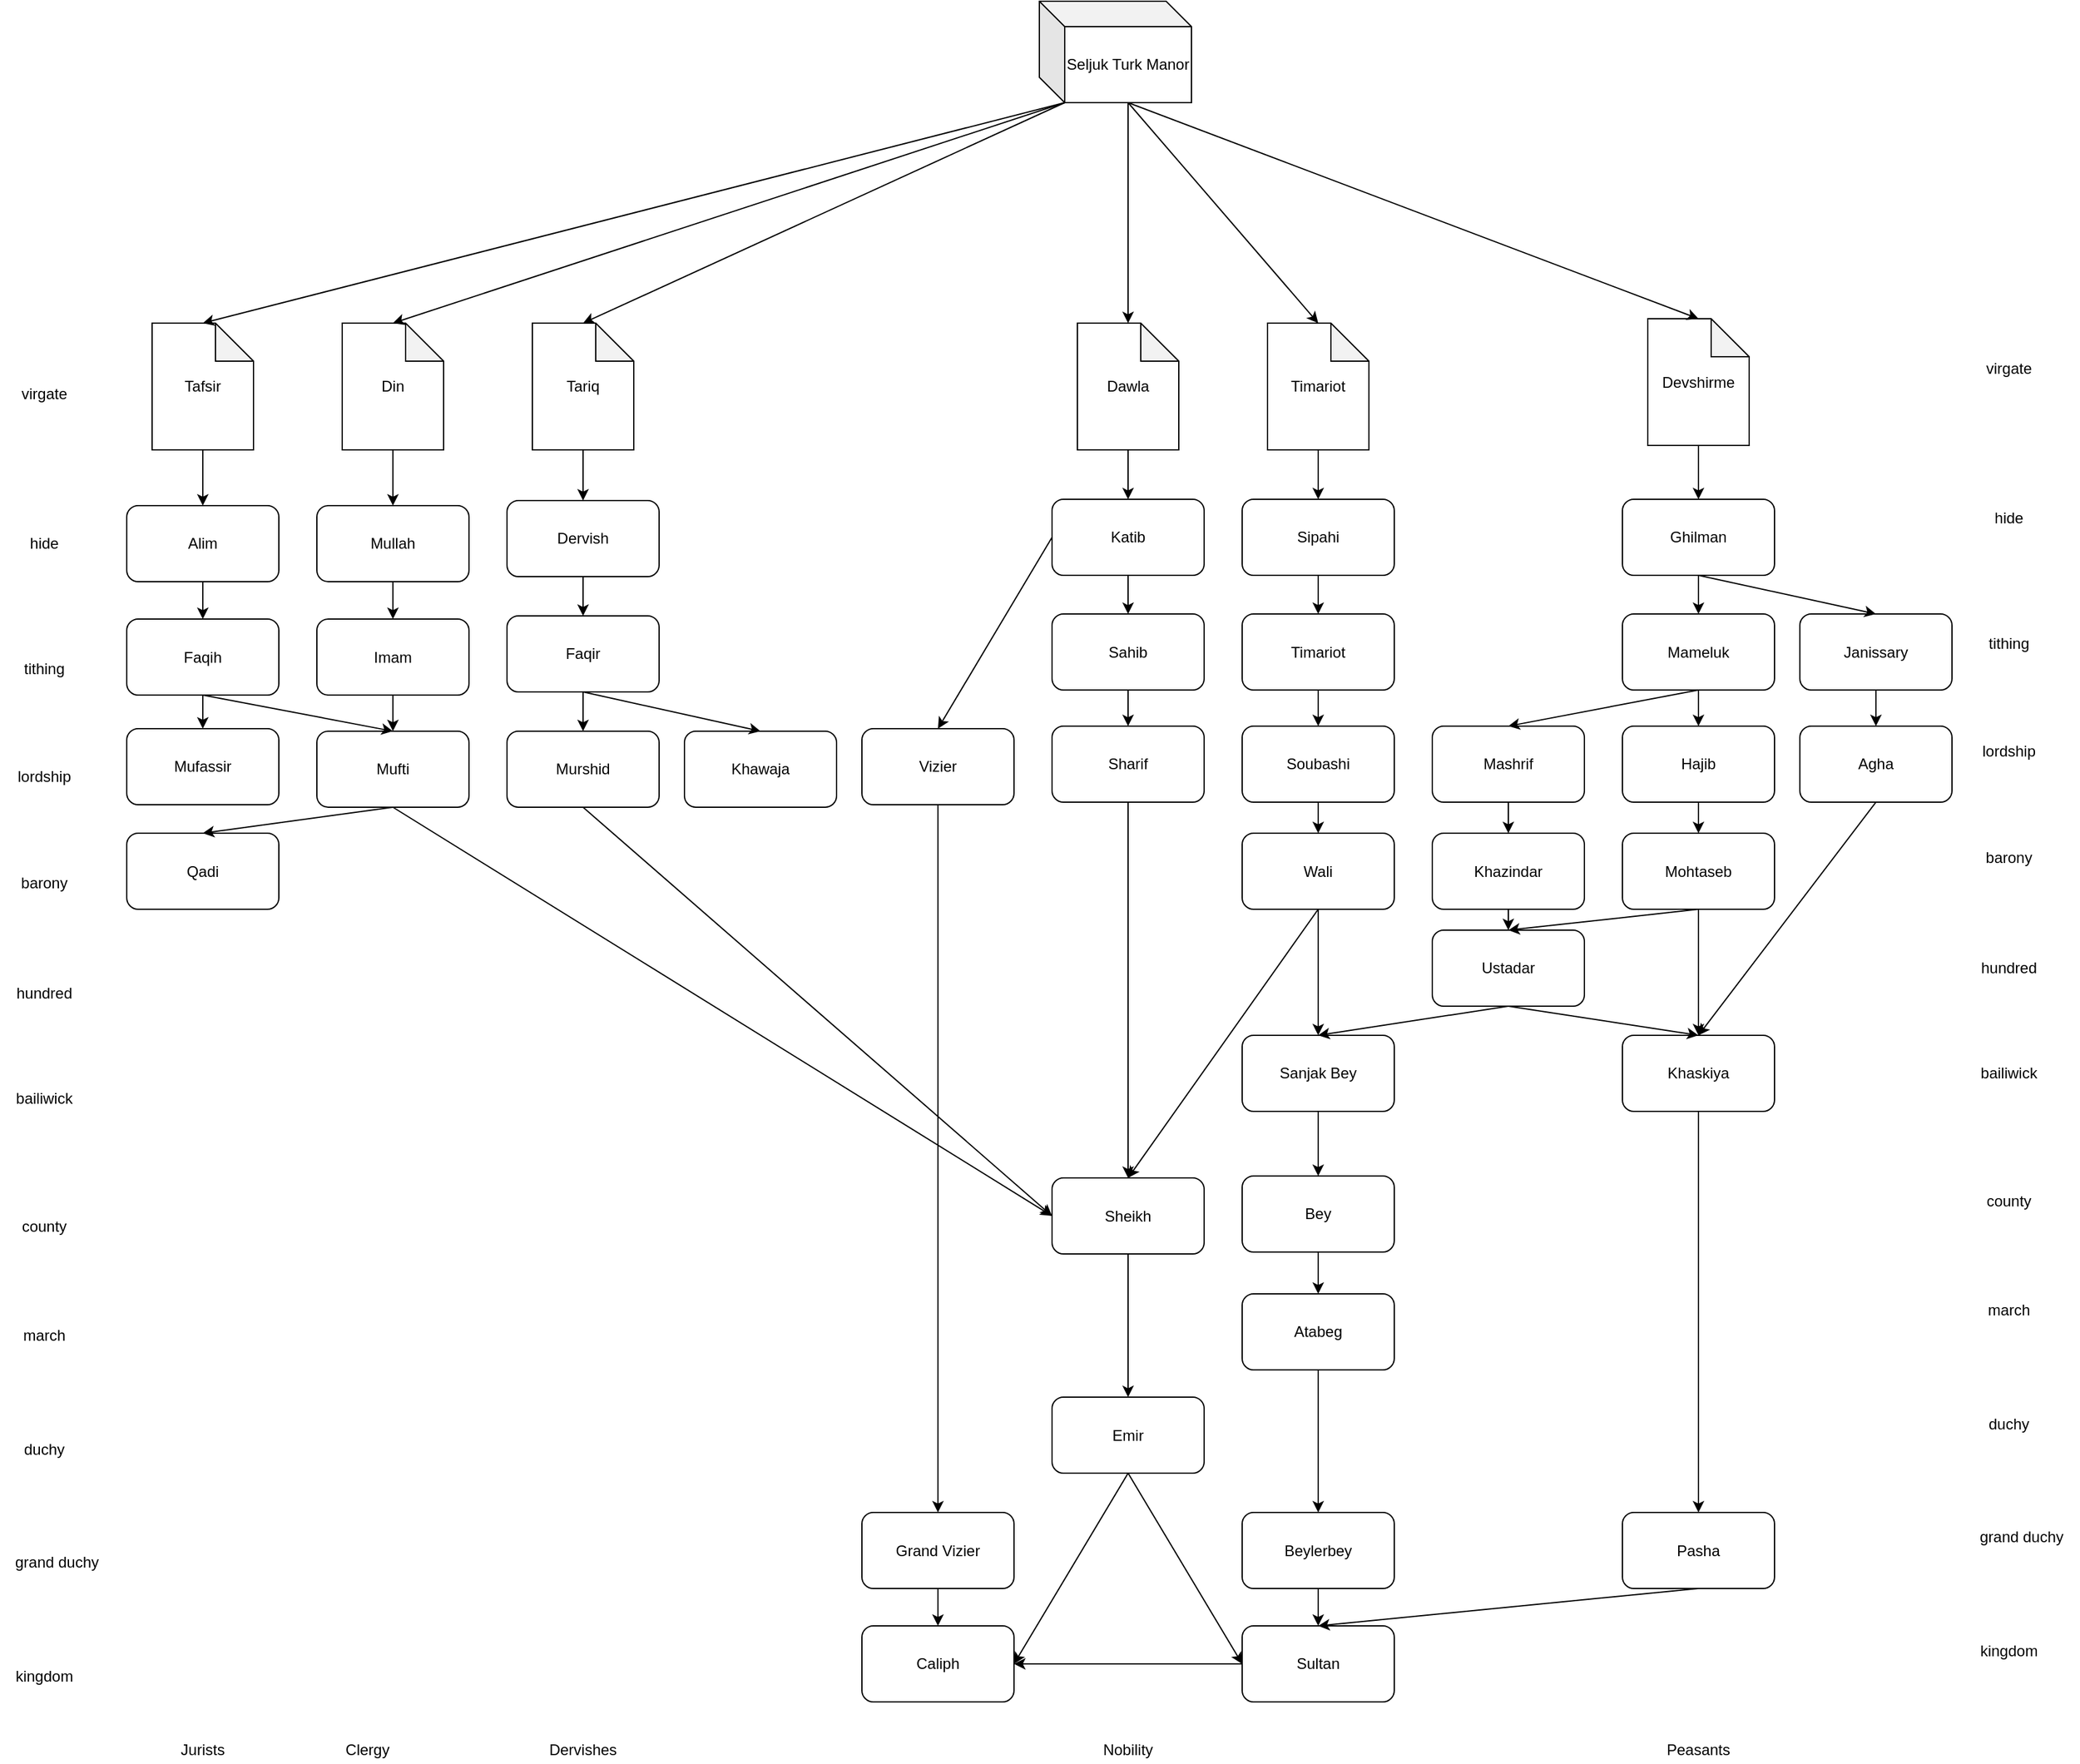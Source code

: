 <mxfile version="12.4.2" type="device" pages="1"><diagram id="577kMgrjLjcIPQRjJjS9" name="Page-1"><mxGraphModel dx="1422" dy="769" grid="1" gridSize="10" guides="1" tooltips="1" connect="1" arrows="1" fold="1" page="1" pageScale="1" pageWidth="827" pageHeight="1169" math="0" shadow="0"><root><mxCell id="0"/><mxCell id="1" parent="0"/><mxCell id="hvgbdejK1Dihxdt4w-lc-1" value="Devshirme" style="shape=note;whiteSpace=wrap;html=1;backgroundOutline=1;darkOpacity=0.05;" vertex="1" parent="1"><mxGeometry x="1300" y="250.5" width="80" height="100" as="geometry"/></mxCell><mxCell id="hvgbdejK1Dihxdt4w-lc-2" value="Dawla" style="shape=note;whiteSpace=wrap;html=1;backgroundOutline=1;darkOpacity=0.05;" vertex="1" parent="1"><mxGeometry x="850" y="254" width="80" height="100" as="geometry"/></mxCell><mxCell id="hvgbdejK1Dihxdt4w-lc-3" value="Seljuk Turk Manor" style="shape=cube;whiteSpace=wrap;html=1;boundedLbl=1;backgroundOutline=1;darkOpacity=0.05;darkOpacity2=0.1;" vertex="1" parent="1"><mxGeometry x="820" width="120" height="80" as="geometry"/></mxCell><mxCell id="hvgbdejK1Dihxdt4w-lc-4" value="Katib" style="rounded=1;whiteSpace=wrap;html=1;" vertex="1" parent="1"><mxGeometry x="830" y="393" width="120" height="60" as="geometry"/></mxCell><mxCell id="hvgbdejK1Dihxdt4w-lc-5" value="Sipahi" style="rounded=1;whiteSpace=wrap;html=1;" vertex="1" parent="1"><mxGeometry x="980" y="393" width="120" height="60" as="geometry"/></mxCell><mxCell id="hvgbdejK1Dihxdt4w-lc-6" value="Timariot" style="shape=note;whiteSpace=wrap;html=1;backgroundOutline=1;darkOpacity=0.05;" vertex="1" parent="1"><mxGeometry x="1000" y="254" width="80" height="100" as="geometry"/></mxCell><mxCell id="hvgbdejK1Dihxdt4w-lc-7" value="" style="endArrow=classic;html=1;exitX=0.5;exitY=1;exitDx=0;exitDy=0;exitPerimeter=0;entryX=0.5;entryY=0;entryDx=0;entryDy=0;" edge="1" parent="1" source="hvgbdejK1Dihxdt4w-lc-2" target="hvgbdejK1Dihxdt4w-lc-4"><mxGeometry width="50" height="50" relative="1" as="geometry"><mxPoint x="-170" y="1060" as="sourcePoint"/><mxPoint x="890.0" y="393" as="targetPoint"/></mxGeometry></mxCell><mxCell id="hvgbdejK1Dihxdt4w-lc-8" value="" style="endArrow=classic;html=1;exitX=0.5;exitY=1;exitDx=0;exitDy=0;exitPerimeter=0;entryX=0.5;entryY=0;entryDx=0;entryDy=0;" edge="1" parent="1" source="hvgbdejK1Dihxdt4w-lc-6" target="hvgbdejK1Dihxdt4w-lc-5"><mxGeometry width="50" height="50" relative="1" as="geometry"><mxPoint x="-170" y="1060" as="sourcePoint"/><mxPoint x="190" y="660" as="targetPoint"/></mxGeometry></mxCell><mxCell id="hvgbdejK1Dihxdt4w-lc-9" value="" style="endArrow=classic;html=1;entryX=0.5;entryY=0;entryDx=0;entryDy=0;exitX=0.5;exitY=1;exitDx=0;exitDy=0;exitPerimeter=0;" edge="1" parent="1" source="hvgbdejK1Dihxdt4w-lc-1" target="hvgbdejK1Dihxdt4w-lc-23"><mxGeometry width="50" height="50" relative="1" as="geometry"><mxPoint x="1320" y="370" as="sourcePoint"/><mxPoint x="1050" y="732" as="targetPoint"/></mxGeometry></mxCell><mxCell id="hvgbdejK1Dihxdt4w-lc-10" value="Timariot" style="rounded=1;whiteSpace=wrap;html=1;" vertex="1" parent="1"><mxGeometry x="980" y="483.5" width="120" height="60" as="geometry"/></mxCell><mxCell id="hvgbdejK1Dihxdt4w-lc-11" value="Sahib" style="rounded=1;whiteSpace=wrap;html=1;" vertex="1" parent="1"><mxGeometry x="830" y="483.5" width="120" height="60" as="geometry"/></mxCell><mxCell id="hvgbdejK1Dihxdt4w-lc-12" value="Sharif" style="rounded=1;whiteSpace=wrap;html=1;" vertex="1" parent="1"><mxGeometry x="830" y="572" width="120" height="60" as="geometry"/></mxCell><mxCell id="hvgbdejK1Dihxdt4w-lc-13" value="Wali" style="rounded=1;whiteSpace=wrap;html=1;" vertex="1" parent="1"><mxGeometry x="980" y="656.5" width="120" height="60" as="geometry"/></mxCell><mxCell id="hvgbdejK1Dihxdt4w-lc-14" value="Vizier" style="rounded=1;whiteSpace=wrap;html=1;" vertex="1" parent="1"><mxGeometry x="680" y="574" width="120" height="60" as="geometry"/></mxCell><mxCell id="hvgbdejK1Dihxdt4w-lc-15" value="Sheikh" style="rounded=1;whiteSpace=wrap;html=1;" vertex="1" parent="1"><mxGeometry x="830" y="928.5" width="120" height="60" as="geometry"/></mxCell><mxCell id="hvgbdejK1Dihxdt4w-lc-16" value="Emir" style="rounded=1;whiteSpace=wrap;html=1;" vertex="1" parent="1"><mxGeometry x="830" y="1101.5" width="120" height="60" as="geometry"/></mxCell><mxCell id="hvgbdejK1Dihxdt4w-lc-17" value="" style="endArrow=classic;html=1;entryX=0.5;entryY=0;entryDx=0;entryDy=0;exitX=0.5;exitY=1;exitDx=0;exitDy=0;" edge="1" parent="1" source="hvgbdejK1Dihxdt4w-lc-15" target="hvgbdejK1Dihxdt4w-lc-16"><mxGeometry width="50" height="50" relative="1" as="geometry"><mxPoint x="-180" y="1330" as="sourcePoint"/><mxPoint x="890.0" y="1015" as="targetPoint"/></mxGeometry></mxCell><mxCell id="hvgbdejK1Dihxdt4w-lc-18" value="" style="endArrow=classic;html=1;entryX=0.5;entryY=0;entryDx=0;entryDy=0;exitX=0.5;exitY=1;exitDx=0;exitDy=0;" edge="1" parent="1" source="hvgbdejK1Dihxdt4w-lc-13" target="hvgbdejK1Dihxdt4w-lc-15"><mxGeometry width="50" height="50" relative="1" as="geometry"><mxPoint x="890.0" y="805" as="sourcePoint"/><mxPoint x="-130" y="1280" as="targetPoint"/></mxGeometry></mxCell><mxCell id="hvgbdejK1Dihxdt4w-lc-19" value="" style="endArrow=classic;html=1;entryX=0.5;entryY=0;entryDx=0;entryDy=0;exitX=0.5;exitY=1;exitDx=0;exitDy=0;" edge="1" parent="1" source="hvgbdejK1Dihxdt4w-lc-12" target="hvgbdejK1Dihxdt4w-lc-15"><mxGeometry width="50" height="50" relative="1" as="geometry"><mxPoint x="-180" y="1330" as="sourcePoint"/><mxPoint x="-130" y="1280" as="targetPoint"/></mxGeometry></mxCell><mxCell id="hvgbdejK1Dihxdt4w-lc-20" value="" style="endArrow=classic;html=1;entryX=0.5;entryY=0;entryDx=0;entryDy=0;exitX=0.5;exitY=1;exitDx=0;exitDy=0;" edge="1" parent="1" source="hvgbdejK1Dihxdt4w-lc-11" target="hvgbdejK1Dihxdt4w-lc-12"><mxGeometry width="50" height="50" relative="1" as="geometry"><mxPoint x="-180" y="1330" as="sourcePoint"/><mxPoint x="-130" y="1280" as="targetPoint"/></mxGeometry></mxCell><mxCell id="hvgbdejK1Dihxdt4w-lc-21" value="" style="endArrow=classic;html=1;entryX=0.5;entryY=0;entryDx=0;entryDy=0;exitX=0.5;exitY=1;exitDx=0;exitDy=0;" edge="1" parent="1" source="hvgbdejK1Dihxdt4w-lc-4" target="hvgbdejK1Dihxdt4w-lc-11"><mxGeometry width="50" height="50" relative="1" as="geometry"><mxPoint x="890.0" y="453" as="sourcePoint"/><mxPoint x="-130" y="1280" as="targetPoint"/></mxGeometry></mxCell><mxCell id="hvgbdejK1Dihxdt4w-lc-22" value="" style="endArrow=classic;html=1;entryX=0.5;entryY=0;entryDx=0;entryDy=0;exitX=0.5;exitY=1;exitDx=0;exitDy=0;" edge="1" parent="1" source="hvgbdejK1Dihxdt4w-lc-14" target="hvgbdejK1Dihxdt4w-lc-80"><mxGeometry width="50" height="50" relative="1" as="geometry"><mxPoint x="740" y="860" as="sourcePoint"/><mxPoint x="740" y="928.5" as="targetPoint"/></mxGeometry></mxCell><mxCell id="hvgbdejK1Dihxdt4w-lc-23" value="Ghilman" style="rounded=1;whiteSpace=wrap;html=1;" vertex="1" parent="1"><mxGeometry x="1280" y="393" width="120" height="60" as="geometry"/></mxCell><mxCell id="hvgbdejK1Dihxdt4w-lc-24" value="Sultan" style="rounded=1;whiteSpace=wrap;html=1;" vertex="1" parent="1"><mxGeometry x="980" y="1282" width="120" height="60" as="geometry"/></mxCell><mxCell id="hvgbdejK1Dihxdt4w-lc-25" value="Mameluk" style="rounded=1;whiteSpace=wrap;html=1;" vertex="1" parent="1"><mxGeometry x="1280" y="483.5" width="120" height="60" as="geometry"/></mxCell><mxCell id="hvgbdejK1Dihxdt4w-lc-26" value="" style="endArrow=classic;html=1;exitX=0.5;exitY=1;exitDx=0;exitDy=0;" edge="1" parent="1" source="hvgbdejK1Dihxdt4w-lc-23" target="hvgbdejK1Dihxdt4w-lc-25"><mxGeometry width="50" height="50" relative="1" as="geometry"><mxPoint x="830" y="1422" as="sourcePoint"/><mxPoint x="880" y="1372" as="targetPoint"/></mxGeometry></mxCell><mxCell id="hvgbdejK1Dihxdt4w-lc-27" value="" style="endArrow=classic;html=1;entryX=0.5;entryY=0;entryDx=0;entryDy=0;exitX=0.5;exitY=1;exitDx=0;exitDy=0;" edge="1" parent="1" source="hvgbdejK1Dihxdt4w-lc-116" target="hvgbdejK1Dihxdt4w-lc-110"><mxGeometry width="50" height="50" relative="1" as="geometry"><mxPoint x="1840" y="1119.5" as="sourcePoint"/><mxPoint x="1170" y="1361.5" as="targetPoint"/></mxGeometry></mxCell><mxCell id="hvgbdejK1Dihxdt4w-lc-28" value="" style="endArrow=classic;html=1;entryX=0.5;entryY=0;entryDx=0;entryDy=0;exitX=0.5;exitY=1;exitDx=0;exitDy=0;" edge="1" parent="1" source="hvgbdejK1Dihxdt4w-lc-128" target="hvgbdejK1Dihxdt4w-lc-13"><mxGeometry width="50" height="50" relative="1" as="geometry"><mxPoint x="940" y="650" as="sourcePoint"/><mxPoint x="160" y="730" as="targetPoint"/></mxGeometry></mxCell><mxCell id="hvgbdejK1Dihxdt4w-lc-29" value="" style="endArrow=classic;html=1;exitX=0.5;exitY=1;exitDx=0;exitDy=0;entryX=0.5;entryY=0;entryDx=0;entryDy=0;" edge="1" parent="1" source="hvgbdejK1Dihxdt4w-lc-5" target="hvgbdejK1Dihxdt4w-lc-10"><mxGeometry width="50" height="50" relative="1" as="geometry"><mxPoint x="-260" y="1420" as="sourcePoint"/><mxPoint x="250" y="1210" as="targetPoint"/></mxGeometry></mxCell><mxCell id="hvgbdejK1Dihxdt4w-lc-30" value="Tafsir" style="shape=note;whiteSpace=wrap;html=1;backgroundOutline=1;darkOpacity=0.05;" vertex="1" parent="1"><mxGeometry x="120" y="254" width="80" height="100" as="geometry"/></mxCell><mxCell id="hvgbdejK1Dihxdt4w-lc-31" value="Mullah" style="rounded=1;whiteSpace=wrap;html=1;" vertex="1" parent="1"><mxGeometry x="250" y="398" width="120" height="60" as="geometry"/></mxCell><mxCell id="hvgbdejK1Dihxdt4w-lc-32" value="Imam" style="rounded=1;whiteSpace=wrap;html=1;" vertex="1" parent="1"><mxGeometry x="250" y="487.5" width="120" height="60" as="geometry"/></mxCell><mxCell id="hvgbdejK1Dihxdt4w-lc-33" value="Caliph" style="rounded=1;whiteSpace=wrap;html=1;" vertex="1" parent="1"><mxGeometry x="680" y="1282" width="120" height="60" as="geometry"/></mxCell><mxCell id="hvgbdejK1Dihxdt4w-lc-34" value="Mufti" style="rounded=1;whiteSpace=wrap;html=1;" vertex="1" parent="1"><mxGeometry x="250" y="576" width="120" height="60" as="geometry"/></mxCell><mxCell id="hvgbdejK1Dihxdt4w-lc-35" value="" style="endArrow=classic;html=1;entryX=0.5;entryY=0;entryDx=0;entryDy=0;exitX=0.5;exitY=1;exitDx=0;exitDy=0;" edge="1" parent="1" source="hvgbdejK1Dihxdt4w-lc-31" target="hvgbdejK1Dihxdt4w-lc-32"><mxGeometry width="50" height="50" relative="1" as="geometry"><mxPoint x="-310" y="1431" as="sourcePoint"/><mxPoint x="-260" y="1381" as="targetPoint"/></mxGeometry></mxCell><mxCell id="hvgbdejK1Dihxdt4w-lc-36" value="Din" style="shape=note;whiteSpace=wrap;html=1;backgroundOutline=1;darkOpacity=0.05;" vertex="1" parent="1"><mxGeometry x="270" y="254" width="80" height="100" as="geometry"/></mxCell><mxCell id="hvgbdejK1Dihxdt4w-lc-37" value="Dervish" style="rounded=1;whiteSpace=wrap;html=1;" vertex="1" parent="1"><mxGeometry x="400" y="394" width="120" height="60" as="geometry"/></mxCell><mxCell id="hvgbdejK1Dihxdt4w-lc-38" value="Faqir" style="rounded=1;whiteSpace=wrap;html=1;" vertex="1" parent="1"><mxGeometry x="400" y="485" width="120" height="60" as="geometry"/></mxCell><mxCell id="hvgbdejK1Dihxdt4w-lc-39" value="Murshid" style="rounded=1;whiteSpace=wrap;html=1;" vertex="1" parent="1"><mxGeometry x="400" y="576" width="120" height="60" as="geometry"/></mxCell><mxCell id="hvgbdejK1Dihxdt4w-lc-40" value="" style="endArrow=classic;html=1;entryX=0.5;entryY=0;entryDx=0;entryDy=0;exitX=0.5;exitY=1;exitDx=0;exitDy=0;" edge="1" parent="1" source="hvgbdejK1Dihxdt4w-lc-37" target="hvgbdejK1Dihxdt4w-lc-38"><mxGeometry width="50" height="50" relative="1" as="geometry"><mxPoint x="-70" y="1069" as="sourcePoint"/><mxPoint x="-20" y="1019" as="targetPoint"/></mxGeometry></mxCell><mxCell id="hvgbdejK1Dihxdt4w-lc-41" value="" style="endArrow=classic;html=1;entryX=0.5;entryY=0;entryDx=0;entryDy=0;exitX=0.5;exitY=1;exitDx=0;exitDy=0;exitPerimeter=0;" edge="1" parent="1" source="hvgbdejK1Dihxdt4w-lc-36" target="hvgbdejK1Dihxdt4w-lc-31"><mxGeometry width="50" height="50" relative="1" as="geometry"><mxPoint x="-70" y="1069" as="sourcePoint"/><mxPoint x="-20" y="1019" as="targetPoint"/></mxGeometry></mxCell><mxCell id="hvgbdejK1Dihxdt4w-lc-42" value="" style="endArrow=classic;html=1;entryX=0.5;entryY=0;entryDx=0;entryDy=0;exitX=0.5;exitY=1;exitDx=0;exitDy=0;" edge="1" parent="1" source="hvgbdejK1Dihxdt4w-lc-38" target="hvgbdejK1Dihxdt4w-lc-39"><mxGeometry width="50" height="50" relative="1" as="geometry"><mxPoint x="-120" y="1429" as="sourcePoint"/><mxPoint x="-70" y="1379" as="targetPoint"/></mxGeometry></mxCell><mxCell id="hvgbdejK1Dihxdt4w-lc-43" value="virgate" style="text;html=1;strokeColor=none;fillColor=none;align=center;verticalAlign=middle;whiteSpace=wrap;rounded=0;" vertex="1" parent="1"><mxGeometry x="1565" y="280" width="40" height="20" as="geometry"/></mxCell><mxCell id="hvgbdejK1Dihxdt4w-lc-44" value="hide" style="text;html=1;strokeColor=none;fillColor=none;align=center;verticalAlign=middle;whiteSpace=wrap;rounded=0;" vertex="1" parent="1"><mxGeometry x="1565" y="398" width="40" height="20" as="geometry"/></mxCell><mxCell id="hvgbdejK1Dihxdt4w-lc-45" value="tithing" style="text;html=1;strokeColor=none;fillColor=none;align=center;verticalAlign=middle;whiteSpace=wrap;rounded=0;" vertex="1" parent="1"><mxGeometry x="1565" y="497" width="40" height="20" as="geometry"/></mxCell><mxCell id="hvgbdejK1Dihxdt4w-lc-46" value="barony" style="text;html=1;strokeColor=none;fillColor=none;align=center;verticalAlign=middle;whiteSpace=wrap;rounded=0;" vertex="1" parent="1"><mxGeometry x="1565" y="666" width="40" height="20" as="geometry"/></mxCell><mxCell id="hvgbdejK1Dihxdt4w-lc-47" value="hundred" style="text;html=1;strokeColor=none;fillColor=none;align=center;verticalAlign=middle;whiteSpace=wrap;rounded=0;" vertex="1" parent="1"><mxGeometry x="1565" y="753" width="40" height="20" as="geometry"/></mxCell><mxCell id="hvgbdejK1Dihxdt4w-lc-48" value="bailiwick" style="text;html=1;strokeColor=none;fillColor=none;align=center;verticalAlign=middle;whiteSpace=wrap;rounded=0;" vertex="1" parent="1"><mxGeometry x="1565" y="836" width="40" height="20" as="geometry"/></mxCell><mxCell id="hvgbdejK1Dihxdt4w-lc-49" value="lordship" style="text;html=1;strokeColor=none;fillColor=none;align=center;verticalAlign=middle;whiteSpace=wrap;rounded=0;" vertex="1" parent="1"><mxGeometry x="1565" y="581.5" width="40" height="20" as="geometry"/></mxCell><mxCell id="hvgbdejK1Dihxdt4w-lc-50" value="county" style="text;html=1;strokeColor=none;fillColor=none;align=center;verticalAlign=middle;whiteSpace=wrap;rounded=0;" vertex="1" parent="1"><mxGeometry x="1565" y="936.5" width="40" height="20" as="geometry"/></mxCell><mxCell id="hvgbdejK1Dihxdt4w-lc-51" value="march" style="text;html=1;strokeColor=none;fillColor=none;align=center;verticalAlign=middle;whiteSpace=wrap;rounded=0;" vertex="1" parent="1"><mxGeometry x="1565" y="1023" width="40" height="20" as="geometry"/></mxCell><mxCell id="hvgbdejK1Dihxdt4w-lc-52" value="duchy" style="text;html=1;strokeColor=none;fillColor=none;align=center;verticalAlign=middle;whiteSpace=wrap;rounded=0;" vertex="1" parent="1"><mxGeometry x="1565" y="1112.5" width="40" height="20" as="geometry"/></mxCell><mxCell id="hvgbdejK1Dihxdt4w-lc-53" value="kingdom" style="text;html=1;strokeColor=none;fillColor=none;align=center;verticalAlign=middle;whiteSpace=wrap;rounded=0;" vertex="1" parent="1"><mxGeometry x="1565" y="1291.5" width="40" height="20" as="geometry"/></mxCell><mxCell id="hvgbdejK1Dihxdt4w-lc-54" value="grand duchy" style="text;html=1;strokeColor=none;fillColor=none;align=center;verticalAlign=middle;whiteSpace=wrap;rounded=0;" vertex="1" parent="1"><mxGeometry x="1550" y="1202" width="90" height="20" as="geometry"/></mxCell><mxCell id="hvgbdejK1Dihxdt4w-lc-55" value="Janissary" style="rounded=1;whiteSpace=wrap;html=1;" vertex="1" parent="1"><mxGeometry x="1420" y="483.5" width="120" height="60" as="geometry"/></mxCell><mxCell id="hvgbdejK1Dihxdt4w-lc-56" value="" style="endArrow=classic;html=1;exitX=0.5;exitY=1;exitDx=0;exitDy=0;entryX=0.5;entryY=0;entryDx=0;entryDy=0;" edge="1" parent="1" source="hvgbdejK1Dihxdt4w-lc-23" target="hvgbdejK1Dihxdt4w-lc-55"><mxGeometry width="50" height="50" relative="1" as="geometry"><mxPoint x="1470" y="595" as="sourcePoint"/><mxPoint x="1350" y="477" as="targetPoint"/></mxGeometry></mxCell><mxCell id="hvgbdejK1Dihxdt4w-lc-57" value="Agha" style="rounded=1;whiteSpace=wrap;html=1;" vertex="1" parent="1"><mxGeometry x="1420" y="572" width="120" height="60" as="geometry"/></mxCell><mxCell id="hvgbdejK1Dihxdt4w-lc-58" value="" style="endArrow=classic;html=1;entryX=0.5;entryY=0;entryDx=0;entryDy=0;" edge="1" parent="1" source="hvgbdejK1Dihxdt4w-lc-55" target="hvgbdejK1Dihxdt4w-lc-57"><mxGeometry width="50" height="50" relative="1" as="geometry"><mxPoint x="980" y="1327" as="sourcePoint"/><mxPoint x="1030" y="1277" as="targetPoint"/></mxGeometry></mxCell><mxCell id="hvgbdejK1Dihxdt4w-lc-59" value="virgate" style="text;html=1;strokeColor=none;fillColor=none;align=center;verticalAlign=middle;whiteSpace=wrap;rounded=0;" vertex="1" parent="1"><mxGeometry x="15" y="300" width="40" height="20" as="geometry"/></mxCell><mxCell id="hvgbdejK1Dihxdt4w-lc-60" value="hide" style="text;html=1;strokeColor=none;fillColor=none;align=center;verticalAlign=middle;whiteSpace=wrap;rounded=0;" vertex="1" parent="1"><mxGeometry x="15" y="418" width="40" height="20" as="geometry"/></mxCell><mxCell id="hvgbdejK1Dihxdt4w-lc-61" value="tithing" style="text;html=1;strokeColor=none;fillColor=none;align=center;verticalAlign=middle;whiteSpace=wrap;rounded=0;" vertex="1" parent="1"><mxGeometry x="15" y="517" width="40" height="20" as="geometry"/></mxCell><mxCell id="hvgbdejK1Dihxdt4w-lc-62" value="barony" style="text;html=1;strokeColor=none;fillColor=none;align=center;verticalAlign=middle;whiteSpace=wrap;rounded=0;" vertex="1" parent="1"><mxGeometry x="15" y="686" width="40" height="20" as="geometry"/></mxCell><mxCell id="hvgbdejK1Dihxdt4w-lc-63" value="hundred" style="text;html=1;strokeColor=none;fillColor=none;align=center;verticalAlign=middle;whiteSpace=wrap;rounded=0;" vertex="1" parent="1"><mxGeometry x="15" y="773" width="40" height="20" as="geometry"/></mxCell><mxCell id="hvgbdejK1Dihxdt4w-lc-64" value="bailiwick" style="text;html=1;strokeColor=none;fillColor=none;align=center;verticalAlign=middle;whiteSpace=wrap;rounded=0;" vertex="1" parent="1"><mxGeometry x="15" y="856" width="40" height="20" as="geometry"/></mxCell><mxCell id="hvgbdejK1Dihxdt4w-lc-65" value="lordship" style="text;html=1;strokeColor=none;fillColor=none;align=center;verticalAlign=middle;whiteSpace=wrap;rounded=0;" vertex="1" parent="1"><mxGeometry x="15" y="601.5" width="40" height="20" as="geometry"/></mxCell><mxCell id="hvgbdejK1Dihxdt4w-lc-66" value="county" style="text;html=1;strokeColor=none;fillColor=none;align=center;verticalAlign=middle;whiteSpace=wrap;rounded=0;" vertex="1" parent="1"><mxGeometry x="15" y="956.5" width="40" height="20" as="geometry"/></mxCell><mxCell id="hvgbdejK1Dihxdt4w-lc-67" value="march" style="text;html=1;strokeColor=none;fillColor=none;align=center;verticalAlign=middle;whiteSpace=wrap;rounded=0;" vertex="1" parent="1"><mxGeometry x="15" y="1043" width="40" height="20" as="geometry"/></mxCell><mxCell id="hvgbdejK1Dihxdt4w-lc-68" value="duchy" style="text;html=1;strokeColor=none;fillColor=none;align=center;verticalAlign=middle;whiteSpace=wrap;rounded=0;" vertex="1" parent="1"><mxGeometry x="15" y="1132.5" width="40" height="20" as="geometry"/></mxCell><mxCell id="hvgbdejK1Dihxdt4w-lc-69" value="kingdom" style="text;html=1;strokeColor=none;fillColor=none;align=center;verticalAlign=middle;whiteSpace=wrap;rounded=0;" vertex="1" parent="1"><mxGeometry x="15" y="1311.5" width="40" height="20" as="geometry"/></mxCell><mxCell id="hvgbdejK1Dihxdt4w-lc-70" value="grand duchy" style="text;html=1;strokeColor=none;fillColor=none;align=center;verticalAlign=middle;whiteSpace=wrap;rounded=0;" vertex="1" parent="1"><mxGeometry y="1222" width="90" height="20" as="geometry"/></mxCell><mxCell id="hvgbdejK1Dihxdt4w-lc-71" value="Clergy" style="text;html=1;strokeColor=none;fillColor=none;align=center;verticalAlign=middle;whiteSpace=wrap;rounded=0;" vertex="1" parent="1"><mxGeometry x="270" y="1370" width="40" height="20" as="geometry"/></mxCell><mxCell id="hvgbdejK1Dihxdt4w-lc-72" value="Nobility" style="text;html=1;strokeColor=none;fillColor=none;align=center;verticalAlign=middle;whiteSpace=wrap;rounded=0;" vertex="1" parent="1"><mxGeometry x="870" y="1370" width="40" height="20" as="geometry"/></mxCell><mxCell id="hvgbdejK1Dihxdt4w-lc-73" value="Peasants" style="text;html=1;strokeColor=none;fillColor=none;align=center;verticalAlign=middle;whiteSpace=wrap;rounded=0;" vertex="1" parent="1"><mxGeometry x="1320" y="1370" width="40" height="20" as="geometry"/></mxCell><mxCell id="hvgbdejK1Dihxdt4w-lc-74" value="" style="endArrow=classic;html=1;exitX=0;exitY=0;exitDx=70;exitDy=80;exitPerimeter=0;entryX=0.5;entryY=0;entryDx=0;entryDy=0;entryPerimeter=0;" edge="1" parent="1" source="hvgbdejK1Dihxdt4w-lc-3" target="hvgbdejK1Dihxdt4w-lc-2"><mxGeometry width="50" height="50" relative="1" as="geometry"><mxPoint x="220" y="1480" as="sourcePoint"/><mxPoint x="820" y="235.882" as="targetPoint"/></mxGeometry></mxCell><mxCell id="hvgbdejK1Dihxdt4w-lc-75" value="" style="endArrow=classic;html=1;entryX=0.5;entryY=0;entryDx=0;entryDy=0;entryPerimeter=0;exitX=0;exitY=0;exitDx=70;exitDy=80;exitPerimeter=0;" edge="1" parent="1" source="hvgbdejK1Dihxdt4w-lc-3" target="hvgbdejK1Dihxdt4w-lc-6"><mxGeometry width="50" height="50" relative="1" as="geometry"><mxPoint x="600" y="100" as="sourcePoint"/><mxPoint x="440" y="282.0" as="targetPoint"/></mxGeometry></mxCell><mxCell id="hvgbdejK1Dihxdt4w-lc-76" value="" style="endArrow=classic;html=1;entryX=0.5;entryY=0;entryDx=0;entryDy=0;entryPerimeter=0;exitX=0;exitY=0;exitDx=20;exitDy=80;exitPerimeter=0;" edge="1" parent="1" source="hvgbdejK1Dihxdt4w-lc-3" target="hvgbdejK1Dihxdt4w-lc-36"><mxGeometry width="50" height="50" relative="1" as="geometry"><mxPoint x="410" y="80" as="sourcePoint"/><mxPoint x="-6" y="263.0" as="targetPoint"/></mxGeometry></mxCell><mxCell id="hvgbdejK1Dihxdt4w-lc-77" value="" style="endArrow=classic;html=1;entryX=0.5;entryY=0;entryDx=0;entryDy=0;entryPerimeter=0;exitX=0;exitY=0;exitDx=20;exitDy=80;exitPerimeter=0;" edge="1" parent="1" source="hvgbdejK1Dihxdt4w-lc-3" target="hvgbdejK1Dihxdt4w-lc-30"><mxGeometry width="50" height="50" relative="1" as="geometry"><mxPoint x="690" y="60" as="sourcePoint"/><mxPoint x="-236" y="243.0" as="targetPoint"/></mxGeometry></mxCell><mxCell id="hvgbdejK1Dihxdt4w-lc-78" value="" style="endArrow=classic;html=1;entryX=0.5;entryY=0;entryDx=0;entryDy=0;entryPerimeter=0;exitX=0;exitY=0;exitDx=70;exitDy=80;exitPerimeter=0;" edge="1" parent="1" source="hvgbdejK1Dihxdt4w-lc-3" target="hvgbdejK1Dihxdt4w-lc-1"><mxGeometry width="50" height="50" relative="1" as="geometry"><mxPoint x="1170" y="110" as="sourcePoint"/><mxPoint x="754" y="293.0" as="targetPoint"/></mxGeometry></mxCell><mxCell id="hvgbdejK1Dihxdt4w-lc-79" value="Qadi" style="rounded=1;whiteSpace=wrap;html=1;" vertex="1" parent="1"><mxGeometry x="100" y="656.5" width="120" height="60" as="geometry"/></mxCell><mxCell id="hvgbdejK1Dihxdt4w-lc-80" value="Grand Vizier" style="rounded=1;whiteSpace=wrap;html=1;" vertex="1" parent="1"><mxGeometry x="680" y="1192.5" width="120" height="60" as="geometry"/></mxCell><mxCell id="hvgbdejK1Dihxdt4w-lc-81" value="" style="endArrow=classic;html=1;entryX=0.5;entryY=0;entryDx=0;entryDy=0;exitX=0.5;exitY=1;exitDx=0;exitDy=0;" edge="1" parent="1" source="hvgbdejK1Dihxdt4w-lc-80" target="hvgbdejK1Dihxdt4w-lc-33"><mxGeometry width="50" height="50" relative="1" as="geometry"><mxPoint x="-470" y="1480" as="sourcePoint"/><mxPoint x="890" y="1280" as="targetPoint"/></mxGeometry></mxCell><mxCell id="hvgbdejK1Dihxdt4w-lc-82" value="Hajib" style="rounded=1;whiteSpace=wrap;html=1;" vertex="1" parent="1"><mxGeometry x="1280" y="572" width="120" height="60" as="geometry"/></mxCell><mxCell id="hvgbdejK1Dihxdt4w-lc-83" value="" style="endArrow=classic;html=1;entryX=0.5;entryY=0;entryDx=0;entryDy=0;exitX=0.5;exitY=1;exitDx=0;exitDy=0;" edge="1" parent="1" source="hvgbdejK1Dihxdt4w-lc-105" target="hvgbdejK1Dihxdt4w-lc-103"><mxGeometry width="50" height="50" relative="1" as="geometry"><mxPoint x="1170" y="750" as="sourcePoint"/><mxPoint x="720" y="540" as="targetPoint"/></mxGeometry></mxCell><mxCell id="hvgbdejK1Dihxdt4w-lc-84" value="" style="endArrow=classic;html=1;exitX=0;exitY=0.5;exitDx=0;exitDy=0;entryX=0.5;entryY=0;entryDx=0;entryDy=0;" edge="1" parent="1" source="hvgbdejK1Dihxdt4w-lc-4" target="hvgbdejK1Dihxdt4w-lc-14"><mxGeometry width="50" height="50" relative="1" as="geometry"><mxPoint x="150" y="1480" as="sourcePoint"/><mxPoint x="640" y="485" as="targetPoint"/></mxGeometry></mxCell><mxCell id="hvgbdejK1Dihxdt4w-lc-85" value="Faqih" style="rounded=1;whiteSpace=wrap;html=1;" vertex="1" parent="1"><mxGeometry x="100" y="487.5" width="120" height="60" as="geometry"/></mxCell><mxCell id="hvgbdejK1Dihxdt4w-lc-86" value="Alim" style="rounded=1;whiteSpace=wrap;html=1;" vertex="1" parent="1"><mxGeometry x="100" y="398" width="120" height="60" as="geometry"/></mxCell><mxCell id="hvgbdejK1Dihxdt4w-lc-87" value="Mufassir" style="rounded=1;whiteSpace=wrap;html=1;" vertex="1" parent="1"><mxGeometry x="100" y="574" width="120" height="60" as="geometry"/></mxCell><mxCell id="hvgbdejK1Dihxdt4w-lc-88" value="" style="endArrow=classic;html=1;entryX=0.5;entryY=0;entryDx=0;entryDy=0;exitX=0.5;exitY=1;exitDx=0;exitDy=0;" edge="1" parent="1" source="hvgbdejK1Dihxdt4w-lc-85" target="hvgbdejK1Dihxdt4w-lc-87"><mxGeometry width="50" height="50" relative="1" as="geometry"><mxPoint x="540" y="440" as="sourcePoint"/><mxPoint x="30" y="1430" as="targetPoint"/></mxGeometry></mxCell><mxCell id="hvgbdejK1Dihxdt4w-lc-89" value="Khawaja" style="rounded=1;whiteSpace=wrap;html=1;" vertex="1" parent="1"><mxGeometry x="540" y="576" width="120" height="60" as="geometry"/></mxCell><mxCell id="hvgbdejK1Dihxdt4w-lc-90" value="" style="endArrow=classic;html=1;exitX=0.5;exitY=1;exitDx=0;exitDy=0;entryX=0.5;entryY=0;entryDx=0;entryDy=0;" edge="1" parent="1" source="hvgbdejK1Dihxdt4w-lc-38" target="hvgbdejK1Dihxdt4w-lc-89"><mxGeometry width="50" height="50" relative="1" as="geometry"><mxPoint y="1480" as="sourcePoint"/><mxPoint x="490" y="960" as="targetPoint"/></mxGeometry></mxCell><mxCell id="hvgbdejK1Dihxdt4w-lc-91" value="Jurists" style="text;html=1;strokeColor=none;fillColor=none;align=center;verticalAlign=middle;whiteSpace=wrap;rounded=0;" vertex="1" parent="1"><mxGeometry x="140" y="1370" width="40" height="20" as="geometry"/></mxCell><mxCell id="hvgbdejK1Dihxdt4w-lc-92" value="Dervishes" style="text;html=1;strokeColor=none;fillColor=none;align=center;verticalAlign=middle;whiteSpace=wrap;rounded=0;" vertex="1" parent="1"><mxGeometry x="440" y="1370" width="40" height="20" as="geometry"/></mxCell><mxCell id="hvgbdejK1Dihxdt4w-lc-93" value="" style="endArrow=classic;html=1;exitX=0.5;exitY=1;exitDx=0;exitDy=0;entryX=0.5;entryY=0;entryDx=0;entryDy=0;" edge="1" parent="1" source="hvgbdejK1Dihxdt4w-lc-34" target="hvgbdejK1Dihxdt4w-lc-79"><mxGeometry width="50" height="50" relative="1" as="geometry"><mxPoint x="310" y="729" as="sourcePoint"/><mxPoint x="290" y="950" as="targetPoint"/></mxGeometry></mxCell><mxCell id="hvgbdejK1Dihxdt4w-lc-94" value="" style="endArrow=classic;html=1;exitX=0.5;exitY=1;exitDx=0;exitDy=0;entryX=0.5;entryY=0;entryDx=0;entryDy=0;" edge="1" parent="1" source="hvgbdejK1Dihxdt4w-lc-85" target="hvgbdejK1Dihxdt4w-lc-34"><mxGeometry width="50" height="50" relative="1" as="geometry"><mxPoint x="-10" y="1580" as="sourcePoint"/><mxPoint x="330" y="940" as="targetPoint"/></mxGeometry></mxCell><mxCell id="hvgbdejK1Dihxdt4w-lc-95" value="" style="endArrow=classic;html=1;exitX=0.5;exitY=1;exitDx=0;exitDy=0;entryX=0.5;entryY=0;entryDx=0;entryDy=0;" edge="1" parent="1" source="hvgbdejK1Dihxdt4w-lc-86" target="hvgbdejK1Dihxdt4w-lc-85"><mxGeometry width="50" height="50" relative="1" as="geometry"><mxPoint x="-10" y="1580" as="sourcePoint"/><mxPoint x="340" y="990" as="targetPoint"/></mxGeometry></mxCell><mxCell id="hvgbdejK1Dihxdt4w-lc-96" value="" style="endArrow=classic;html=1;exitX=0.5;exitY=1;exitDx=0;exitDy=0;exitPerimeter=0;entryX=0.5;entryY=0;entryDx=0;entryDy=0;" edge="1" parent="1" source="hvgbdejK1Dihxdt4w-lc-30" target="hvgbdejK1Dihxdt4w-lc-86"><mxGeometry width="50" height="50" relative="1" as="geometry"><mxPoint x="-10" y="1480" as="sourcePoint"/><mxPoint x="400" y="830" as="targetPoint"/></mxGeometry></mxCell><mxCell id="hvgbdejK1Dihxdt4w-lc-97" value="" style="endArrow=classic;html=1;exitX=0.5;exitY=1;exitDx=0;exitDy=0;entryX=0.5;entryY=0;entryDx=0;entryDy=0;" edge="1" parent="1" source="hvgbdejK1Dihxdt4w-lc-32" target="hvgbdejK1Dihxdt4w-lc-34"><mxGeometry width="50" height="50" relative="1" as="geometry"><mxPoint x="330" y="910" as="sourcePoint"/><mxPoint x="180" y="940" as="targetPoint"/></mxGeometry></mxCell><mxCell id="hvgbdejK1Dihxdt4w-lc-98" value="" style="endArrow=classic;html=1;exitX=0.5;exitY=1;exitDx=0;exitDy=0;entryX=0;entryY=0.5;entryDx=0;entryDy=0;" edge="1" parent="1" source="hvgbdejK1Dihxdt4w-lc-39" target="hvgbdejK1Dihxdt4w-lc-15"><mxGeometry width="50" height="50" relative="1" as="geometry"><mxPoint x="560" y="773" as="sourcePoint"/><mxPoint x="670" y="959" as="targetPoint"/></mxGeometry></mxCell><mxCell id="hvgbdejK1Dihxdt4w-lc-99" value="Tariq" style="shape=note;whiteSpace=wrap;html=1;backgroundOutline=1;darkOpacity=0.05;" vertex="1" parent="1"><mxGeometry x="420" y="254" width="80" height="100" as="geometry"/></mxCell><mxCell id="hvgbdejK1Dihxdt4w-lc-100" value="" style="endArrow=classic;html=1;entryX=0.5;entryY=0;entryDx=0;entryDy=0;exitX=0.5;exitY=1;exitDx=0;exitDy=0;exitPerimeter=0;" edge="1" parent="1" source="hvgbdejK1Dihxdt4w-lc-99" target="hvgbdejK1Dihxdt4w-lc-37"><mxGeometry width="50" height="50" relative="1" as="geometry"><mxPoint x="580" y="320" as="sourcePoint"/><mxPoint x="580" y="364" as="targetPoint"/></mxGeometry></mxCell><mxCell id="hvgbdejK1Dihxdt4w-lc-101" value="" style="endArrow=classic;html=1;entryX=0.5;entryY=0;entryDx=0;entryDy=0;entryPerimeter=0;exitX=0;exitY=0;exitDx=20;exitDy=80;exitPerimeter=0;" edge="1" parent="1" source="hvgbdejK1Dihxdt4w-lc-3" target="hvgbdejK1Dihxdt4w-lc-99"><mxGeometry width="50" height="50" relative="1" as="geometry"><mxPoint x="820" y="100" as="sourcePoint"/><mxPoint x="600" y="234" as="targetPoint"/></mxGeometry></mxCell><mxCell id="hvgbdejK1Dihxdt4w-lc-102" value="" style="endArrow=classic;html=1;entryX=1;entryY=0.5;entryDx=0;entryDy=0;" edge="1" parent="1" source="hvgbdejK1Dihxdt4w-lc-24" target="hvgbdejK1Dihxdt4w-lc-33"><mxGeometry width="50" height="50" relative="1" as="geometry"><mxPoint x="1100" y="1320" as="sourcePoint"/><mxPoint x="1190" y="1310" as="targetPoint"/></mxGeometry></mxCell><mxCell id="hvgbdejK1Dihxdt4w-lc-103" value="Ustadar" style="rounded=1;whiteSpace=wrap;html=1;" vertex="1" parent="1"><mxGeometry x="1130" y="733" width="120" height="60" as="geometry"/></mxCell><mxCell id="hvgbdejK1Dihxdt4w-lc-104" value="" style="endArrow=classic;html=1;exitX=0.5;exitY=1;exitDx=0;exitDy=0;entryX=0.5;entryY=0;entryDx=0;entryDy=0;" edge="1" parent="1" source="hvgbdejK1Dihxdt4w-lc-25" target="hvgbdejK1Dihxdt4w-lc-82"><mxGeometry width="50" height="50" relative="1" as="geometry"><mxPoint x="1310" y="510" as="sourcePoint"/><mxPoint x="1310" y="540" as="targetPoint"/></mxGeometry></mxCell><mxCell id="hvgbdejK1Dihxdt4w-lc-105" value="Khazindar" style="rounded=1;whiteSpace=wrap;html=1;" vertex="1" parent="1"><mxGeometry x="1130" y="656.5" width="120" height="60" as="geometry"/></mxCell><mxCell id="hvgbdejK1Dihxdt4w-lc-106" value="Mashrif" style="rounded=1;whiteSpace=wrap;html=1;" vertex="1" parent="1"><mxGeometry x="1130" y="572" width="120" height="60" as="geometry"/></mxCell><mxCell id="hvgbdejK1Dihxdt4w-lc-107" value="Mohtaseb" style="rounded=1;whiteSpace=wrap;html=1;" vertex="1" parent="1"><mxGeometry x="1280" y="656.5" width="120" height="60" as="geometry"/></mxCell><mxCell id="hvgbdejK1Dihxdt4w-lc-108" value="Bey" style="rounded=1;whiteSpace=wrap;html=1;" vertex="1" parent="1"><mxGeometry x="980" y="927" width="120" height="60" as="geometry"/></mxCell><mxCell id="hvgbdejK1Dihxdt4w-lc-109" value="Sanjak Bey" style="rounded=1;whiteSpace=wrap;html=1;" vertex="1" parent="1"><mxGeometry x="980" y="816" width="120" height="60" as="geometry"/></mxCell><mxCell id="hvgbdejK1Dihxdt4w-lc-110" value="Beylerbey" style="rounded=1;whiteSpace=wrap;html=1;" vertex="1" parent="1"><mxGeometry x="980" y="1192.5" width="120" height="60" as="geometry"/></mxCell><mxCell id="hvgbdejK1Dihxdt4w-lc-111" value="" style="endArrow=classic;html=1;entryX=0.5;entryY=0;entryDx=0;entryDy=0;exitX=0.5;exitY=1;exitDx=0;exitDy=0;" edge="1" parent="1" source="hvgbdejK1Dihxdt4w-lc-25" target="hvgbdejK1Dihxdt4w-lc-106"><mxGeometry width="50" height="50" relative="1" as="geometry"><mxPoint x="1320" y="329" as="sourcePoint"/><mxPoint x="840" y="1430" as="targetPoint"/></mxGeometry></mxCell><mxCell id="hvgbdejK1Dihxdt4w-lc-112" value="" style="endArrow=classic;html=1;entryX=0.5;entryY=0;entryDx=0;entryDy=0;exitX=0.5;exitY=1;exitDx=0;exitDy=0;" edge="1" parent="1" source="hvgbdejK1Dihxdt4w-lc-109" target="hvgbdejK1Dihxdt4w-lc-108"><mxGeometry width="50" height="50" relative="1" as="geometry"><mxPoint x="1760" y="859.5" as="sourcePoint"/><mxPoint x="1940" y="859.5" as="targetPoint"/></mxGeometry></mxCell><mxCell id="hvgbdejK1Dihxdt4w-lc-113" value="" style="endArrow=classic;html=1;entryX=0.5;entryY=0;entryDx=0;entryDy=0;exitX=0.5;exitY=1;exitDx=0;exitDy=0;" edge="1" parent="1" source="hvgbdejK1Dihxdt4w-lc-106" target="hvgbdejK1Dihxdt4w-lc-105"><mxGeometry width="50" height="50" relative="1" as="geometry"><mxPoint x="1330" y="400" as="sourcePoint"/><mxPoint x="1330" y="431" as="targetPoint"/></mxGeometry></mxCell><mxCell id="hvgbdejK1Dihxdt4w-lc-114" value="" style="endArrow=classic;html=1;exitX=0.5;exitY=1;exitDx=0;exitDy=0;" edge="1" parent="1" source="hvgbdejK1Dihxdt4w-lc-82" target="hvgbdejK1Dihxdt4w-lc-107"><mxGeometry width="50" height="50" relative="1" as="geometry"><mxPoint x="1410" y="760" as="sourcePoint"/><mxPoint x="1410" y="791" as="targetPoint"/></mxGeometry></mxCell><mxCell id="hvgbdejK1Dihxdt4w-lc-115" value="" style="endArrow=classic;html=1;entryX=0.5;entryY=0;entryDx=0;entryDy=0;exitX=0.5;exitY=1;exitDx=0;exitDy=0;" edge="1" parent="1" source="hvgbdejK1Dihxdt4w-lc-108" target="hvgbdejK1Dihxdt4w-lc-116"><mxGeometry width="50" height="50" relative="1" as="geometry"><mxPoint x="1770" y="799.5" as="sourcePoint"/><mxPoint x="1990" y="1119.5" as="targetPoint"/></mxGeometry></mxCell><mxCell id="hvgbdejK1Dihxdt4w-lc-116" value="Atabeg" style="rounded=1;whiteSpace=wrap;html=1;" vertex="1" parent="1"><mxGeometry x="980" y="1020" width="120" height="60" as="geometry"/></mxCell><mxCell id="hvgbdejK1Dihxdt4w-lc-117" value="" style="endArrow=classic;html=1;entryX=0.5;entryY=0;entryDx=0;entryDy=0;exitX=0.5;exitY=1;exitDx=0;exitDy=0;" edge="1" parent="1" source="hvgbdejK1Dihxdt4w-lc-103" target="hvgbdejK1Dihxdt4w-lc-109"><mxGeometry width="50" height="50" relative="1" as="geometry"><mxPoint x="1660" y="566" as="sourcePoint"/><mxPoint x="840" y="1430" as="targetPoint"/></mxGeometry></mxCell><mxCell id="hvgbdejK1Dihxdt4w-lc-118" value="" style="endArrow=classic;html=1;entryX=0.5;entryY=0;entryDx=0;entryDy=0;exitX=0.5;exitY=1;exitDx=0;exitDy=0;" edge="1" parent="1" source="hvgbdejK1Dihxdt4w-lc-110" target="hvgbdejK1Dihxdt4w-lc-24"><mxGeometry width="50" height="50" relative="1" as="geometry"><mxPoint x="1530" y="1130" as="sourcePoint"/><mxPoint x="840" y="1430" as="targetPoint"/></mxGeometry></mxCell><mxCell id="hvgbdejK1Dihxdt4w-lc-119" value="" style="endArrow=classic;html=1;exitX=0.5;exitY=1;exitDx=0;exitDy=0;entryX=0.5;entryY=0;entryDx=0;entryDy=0;" edge="1" parent="1" source="hvgbdejK1Dihxdt4w-lc-57" target="hvgbdejK1Dihxdt4w-lc-121"><mxGeometry width="50" height="50" relative="1" as="geometry"><mxPoint x="1230" y="910" as="sourcePoint"/><mxPoint x="1310" y="1110" as="targetPoint"/></mxGeometry></mxCell><mxCell id="hvgbdejK1Dihxdt4w-lc-120" value="" style="endArrow=classic;html=1;exitX=0.5;exitY=1;exitDx=0;exitDy=0;entryX=0.5;entryY=0;entryDx=0;entryDy=0;" edge="1" parent="1" source="hvgbdejK1Dihxdt4w-lc-107" target="hvgbdejK1Dihxdt4w-lc-103"><mxGeometry width="50" height="50" relative="1" as="geometry"><mxPoint x="1310" y="1080" as="sourcePoint"/><mxPoint x="1220" y="920" as="targetPoint"/></mxGeometry></mxCell><mxCell id="hvgbdejK1Dihxdt4w-lc-121" value="Khaskiya" style="rounded=1;whiteSpace=wrap;html=1;" vertex="1" parent="1"><mxGeometry x="1280" y="816" width="120" height="60" as="geometry"/></mxCell><mxCell id="hvgbdejK1Dihxdt4w-lc-122" value="" style="endArrow=classic;html=1;entryX=0.5;entryY=0;entryDx=0;entryDy=0;exitX=0.5;exitY=1;exitDx=0;exitDy=0;" edge="1" parent="1" source="hvgbdejK1Dihxdt4w-lc-107" target="hvgbdejK1Dihxdt4w-lc-121"><mxGeometry width="50" height="50" relative="1" as="geometry"><mxPoint x="730" y="1460" as="sourcePoint"/><mxPoint x="780" y="1410" as="targetPoint"/></mxGeometry></mxCell><mxCell id="hvgbdejK1Dihxdt4w-lc-123" value="Pasha" style="rounded=1;whiteSpace=wrap;html=1;" vertex="1" parent="1"><mxGeometry x="1280" y="1192.5" width="120" height="60" as="geometry"/></mxCell><mxCell id="hvgbdejK1Dihxdt4w-lc-124" value="" style="endArrow=classic;html=1;entryX=0.5;entryY=0;entryDx=0;entryDy=0;exitX=0.5;exitY=1;exitDx=0;exitDy=0;" edge="1" parent="1" source="hvgbdejK1Dihxdt4w-lc-123" target="hvgbdejK1Dihxdt4w-lc-24"><mxGeometry width="50" height="50" relative="1" as="geometry"><mxPoint x="730" y="1460" as="sourcePoint"/><mxPoint x="780" y="1410" as="targetPoint"/></mxGeometry></mxCell><mxCell id="hvgbdejK1Dihxdt4w-lc-125" value="" style="endArrow=classic;html=1;entryX=0.5;entryY=0;entryDx=0;entryDy=0;exitX=0.5;exitY=1;exitDx=0;exitDy=0;" edge="1" parent="1" source="hvgbdejK1Dihxdt4w-lc-121" target="hvgbdejK1Dihxdt4w-lc-123"><mxGeometry width="50" height="50" relative="1" as="geometry"><mxPoint x="730" y="1460" as="sourcePoint"/><mxPoint x="780" y="1410" as="targetPoint"/></mxGeometry></mxCell><mxCell id="hvgbdejK1Dihxdt4w-lc-126" value="" style="endArrow=classic;html=1;entryX=0.5;entryY=0;entryDx=0;entryDy=0;exitX=0.5;exitY=1;exitDx=0;exitDy=0;" edge="1" parent="1" source="hvgbdejK1Dihxdt4w-lc-103" target="hvgbdejK1Dihxdt4w-lc-121"><mxGeometry width="50" height="50" relative="1" as="geometry"><mxPoint x="1190" y="817" as="sourcePoint"/><mxPoint x="780" y="1410" as="targetPoint"/></mxGeometry></mxCell><mxCell id="hvgbdejK1Dihxdt4w-lc-127" value="" style="endArrow=classic;html=1;entryX=0.5;entryY=0;entryDx=0;entryDy=0;exitX=0.5;exitY=1;exitDx=0;exitDy=0;" edge="1" parent="1" source="hvgbdejK1Dihxdt4w-lc-13" target="hvgbdejK1Dihxdt4w-lc-109"><mxGeometry width="50" height="50" relative="1" as="geometry"><mxPoint x="1070" y="770" as="sourcePoint"/><mxPoint x="780" y="1410" as="targetPoint"/></mxGeometry></mxCell><mxCell id="hvgbdejK1Dihxdt4w-lc-128" value="Soubashi" style="rounded=1;whiteSpace=wrap;html=1;" vertex="1" parent="1"><mxGeometry x="980" y="572" width="120" height="60" as="geometry"/></mxCell><mxCell id="hvgbdejK1Dihxdt4w-lc-129" value="" style="endArrow=classic;html=1;exitX=0.5;exitY=1;exitDx=0;exitDy=0;entryX=0.5;entryY=0;entryDx=0;entryDy=0;" edge="1" parent="1" source="hvgbdejK1Dihxdt4w-lc-10" target="hvgbdejK1Dihxdt4w-lc-128"><mxGeometry width="50" height="50" relative="1" as="geometry"><mxPoint x="630" y="1460" as="sourcePoint"/><mxPoint x="820" y="800" as="targetPoint"/></mxGeometry></mxCell><mxCell id="hvgbdejK1Dihxdt4w-lc-130" value="" style="endArrow=classic;html=1;exitX=0.5;exitY=1;exitDx=0;exitDy=0;entryX=1;entryY=0.5;entryDx=0;entryDy=0;" edge="1" parent="1" source="hvgbdejK1Dihxdt4w-lc-16" target="hvgbdejK1Dihxdt4w-lc-33"><mxGeometry width="50" height="50" relative="1" as="geometry"><mxPoint x="410" y="1460" as="sourcePoint"/><mxPoint x="460" y="1410" as="targetPoint"/></mxGeometry></mxCell><mxCell id="hvgbdejK1Dihxdt4w-lc-131" value="" style="endArrow=classic;html=1;entryX=0;entryY=0.5;entryDx=0;entryDy=0;exitX=0.5;exitY=1;exitDx=0;exitDy=0;" edge="1" parent="1" source="hvgbdejK1Dihxdt4w-lc-16" target="hvgbdejK1Dihxdt4w-lc-24"><mxGeometry width="50" height="50" relative="1" as="geometry"><mxPoint x="410" y="1460" as="sourcePoint"/><mxPoint x="460" y="1410" as="targetPoint"/></mxGeometry></mxCell><mxCell id="hvgbdejK1Dihxdt4w-lc-132" value="" style="endArrow=classic;html=1;entryX=0;entryY=0.5;entryDx=0;entryDy=0;exitX=0.5;exitY=1;exitDx=0;exitDy=0;" edge="1" parent="1" source="hvgbdejK1Dihxdt4w-lc-34" target="hvgbdejK1Dihxdt4w-lc-15"><mxGeometry width="50" height="50" relative="1" as="geometry"><mxPoint x="320" y="670" as="sourcePoint"/><mxPoint x="110" y="1410" as="targetPoint"/></mxGeometry></mxCell></root></mxGraphModel></diagram></mxfile>